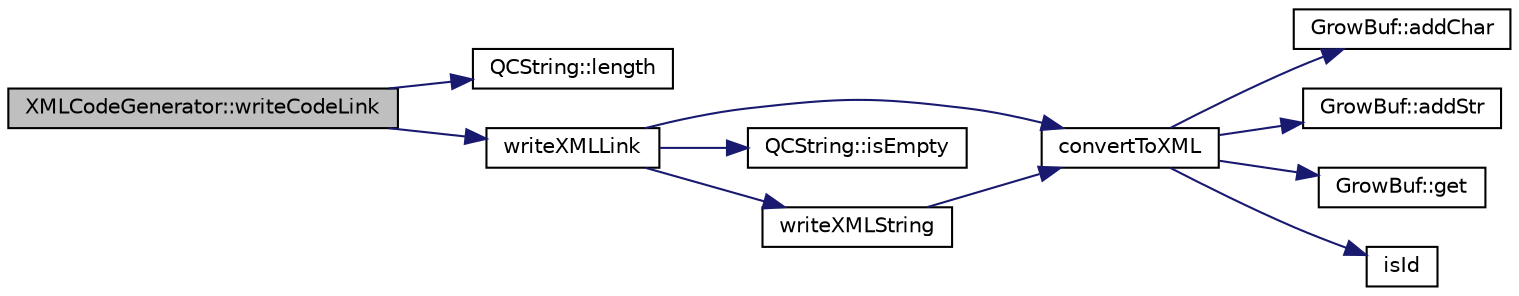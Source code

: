 digraph "XMLCodeGenerator::writeCodeLink"
{
 // LATEX_PDF_SIZE
  edge [fontname="Helvetica",fontsize="10",labelfontname="Helvetica",labelfontsize="10"];
  node [fontname="Helvetica",fontsize="10",shape=record];
  rankdir="LR";
  Node1 [label="XMLCodeGenerator::writeCodeLink",height=0.2,width=0.4,color="black", fillcolor="grey75", style="filled", fontcolor="black",tooltip=" "];
  Node1 -> Node2 [color="midnightblue",fontsize="10",style="solid"];
  Node2 [label="QCString::length",height=0.2,width=0.4,color="black", fillcolor="white", style="filled",URL="$classQCString.html#ac52596733e9110b778019946d73fb268",tooltip=" "];
  Node1 -> Node3 [color="midnightblue",fontsize="10",style="solid"];
  Node3 [label="writeXMLLink",height=0.2,width=0.4,color="black", fillcolor="white", style="filled",URL="$xmlgen_8cpp.html#addab75b1cb249ffe90ab4624fe4aa530",tooltip=" "];
  Node3 -> Node4 [color="midnightblue",fontsize="10",style="solid"];
  Node4 [label="convertToXML",height=0.2,width=0.4,color="black", fillcolor="white", style="filled",URL="$util_8cpp.html#a93c7f78ab05807663dd8947d0dd5423f",tooltip=" "];
  Node4 -> Node5 [color="midnightblue",fontsize="10",style="solid"];
  Node5 [label="GrowBuf::addChar",height=0.2,width=0.4,color="black", fillcolor="white", style="filled",URL="$classGrowBuf.html#a46b4677f555d2abc718f26e71a59efda",tooltip=" "];
  Node4 -> Node6 [color="midnightblue",fontsize="10",style="solid"];
  Node6 [label="GrowBuf::addStr",height=0.2,width=0.4,color="black", fillcolor="white", style="filled",URL="$classGrowBuf.html#a5e0ff6d9f7a7139725d77a9d669340f3",tooltip=" "];
  Node4 -> Node7 [color="midnightblue",fontsize="10",style="solid"];
  Node7 [label="GrowBuf::get",height=0.2,width=0.4,color="black", fillcolor="white", style="filled",URL="$classGrowBuf.html#a88d6408723b8c1a58187f24da81dfd5e",tooltip=" "];
  Node4 -> Node8 [color="midnightblue",fontsize="10",style="solid"];
  Node8 [label="isId",height=0.2,width=0.4,color="black", fillcolor="white", style="filled",URL="$util_8h.html#ae320c88a8522836f00095d566529046f",tooltip=" "];
  Node3 -> Node9 [color="midnightblue",fontsize="10",style="solid"];
  Node9 [label="QCString::isEmpty",height=0.2,width=0.4,color="black", fillcolor="white", style="filled",URL="$classQCString.html#a621c4090d69ad7d05ef8e5234376c3d8",tooltip=" "];
  Node3 -> Node10 [color="midnightblue",fontsize="10",style="solid"];
  Node10 [label="writeXMLString",height=0.2,width=0.4,color="black", fillcolor="white", style="filled",URL="$xmlgen_8cpp.html#ae0d4954a6f4474cd684e6a3901f3486c",tooltip=" "];
  Node10 -> Node4 [color="midnightblue",fontsize="10",style="solid"];
}
